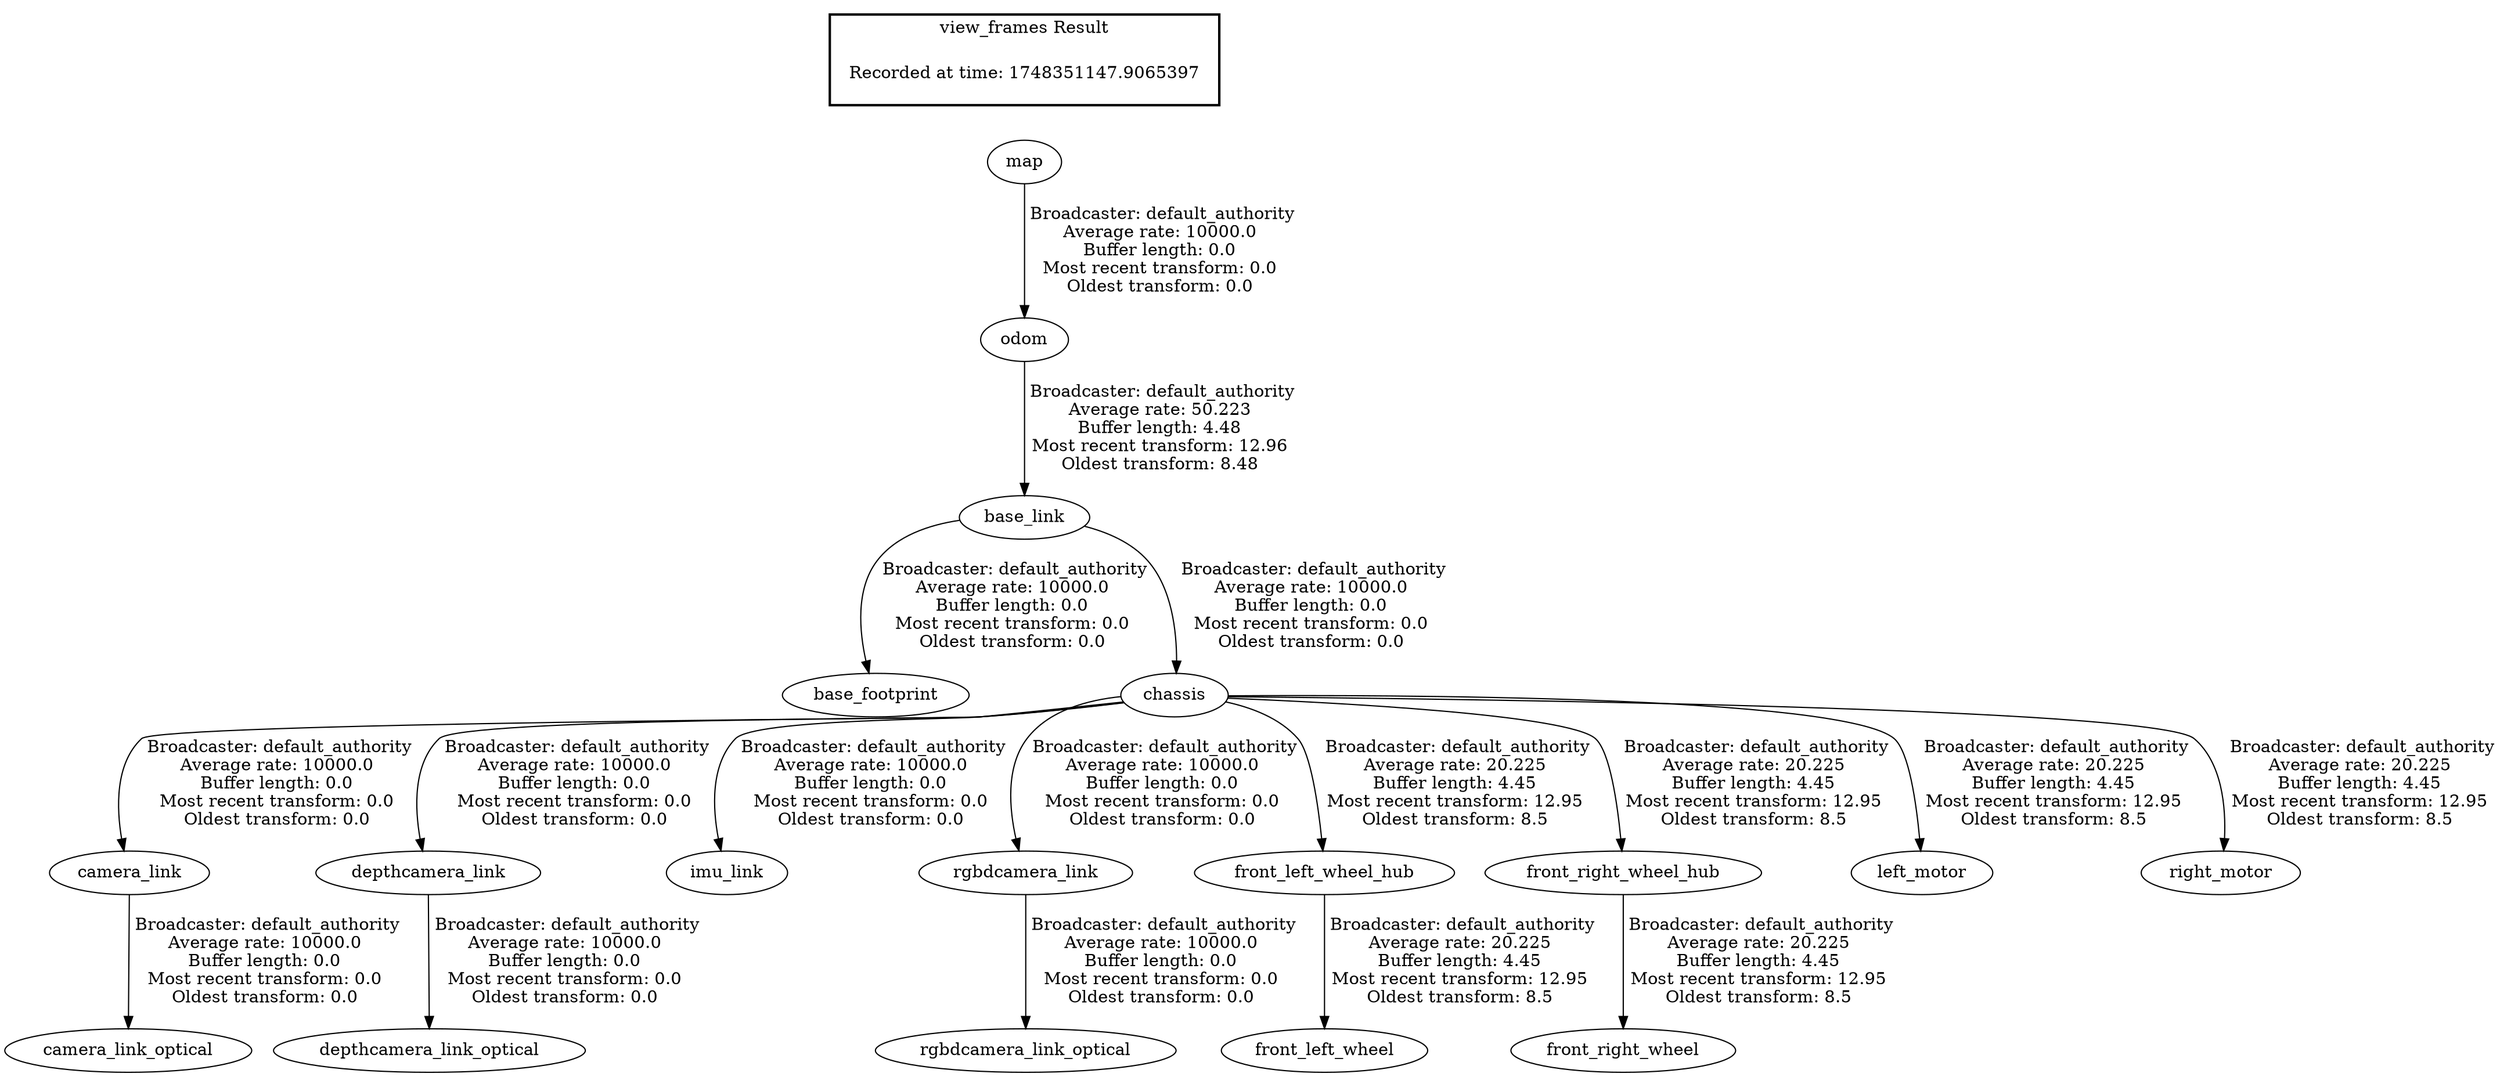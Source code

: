 digraph G {
"map" -> "odom"[label=" Broadcaster: default_authority\nAverage rate: 10000.0\nBuffer length: 0.0\nMost recent transform: 0.0\nOldest transform: 0.0\n"];
"base_link" -> "base_footprint"[label=" Broadcaster: default_authority\nAverage rate: 10000.0\nBuffer length: 0.0\nMost recent transform: 0.0\nOldest transform: 0.0\n"];
"odom" -> "base_link"[label=" Broadcaster: default_authority\nAverage rate: 50.223\nBuffer length: 4.48\nMost recent transform: 12.96\nOldest transform: 8.48\n"];
"base_link" -> "chassis"[label=" Broadcaster: default_authority\nAverage rate: 10000.0\nBuffer length: 0.0\nMost recent transform: 0.0\nOldest transform: 0.0\n"];
"chassis" -> "camera_link"[label=" Broadcaster: default_authority\nAverage rate: 10000.0\nBuffer length: 0.0\nMost recent transform: 0.0\nOldest transform: 0.0\n"];
"camera_link" -> "camera_link_optical"[label=" Broadcaster: default_authority\nAverage rate: 10000.0\nBuffer length: 0.0\nMost recent transform: 0.0\nOldest transform: 0.0\n"];
"chassis" -> "depthcamera_link"[label=" Broadcaster: default_authority\nAverage rate: 10000.0\nBuffer length: 0.0\nMost recent transform: 0.0\nOldest transform: 0.0\n"];
"depthcamera_link" -> "depthcamera_link_optical"[label=" Broadcaster: default_authority\nAverage rate: 10000.0\nBuffer length: 0.0\nMost recent transform: 0.0\nOldest transform: 0.0\n"];
"chassis" -> "imu_link"[label=" Broadcaster: default_authority\nAverage rate: 10000.0\nBuffer length: 0.0\nMost recent transform: 0.0\nOldest transform: 0.0\n"];
"chassis" -> "rgbdcamera_link"[label=" Broadcaster: default_authority\nAverage rate: 10000.0\nBuffer length: 0.0\nMost recent transform: 0.0\nOldest transform: 0.0\n"];
"rgbdcamera_link" -> "rgbdcamera_link_optical"[label=" Broadcaster: default_authority\nAverage rate: 10000.0\nBuffer length: 0.0\nMost recent transform: 0.0\nOldest transform: 0.0\n"];
"front_left_wheel_hub" -> "front_left_wheel"[label=" Broadcaster: default_authority\nAverage rate: 20.225\nBuffer length: 4.45\nMost recent transform: 12.95\nOldest transform: 8.5\n"];
"chassis" -> "front_left_wheel_hub"[label=" Broadcaster: default_authority\nAverage rate: 20.225\nBuffer length: 4.45\nMost recent transform: 12.95\nOldest transform: 8.5\n"];
"front_right_wheel_hub" -> "front_right_wheel"[label=" Broadcaster: default_authority\nAverage rate: 20.225\nBuffer length: 4.45\nMost recent transform: 12.95\nOldest transform: 8.5\n"];
"chassis" -> "front_right_wheel_hub"[label=" Broadcaster: default_authority\nAverage rate: 20.225\nBuffer length: 4.45\nMost recent transform: 12.95\nOldest transform: 8.5\n"];
"chassis" -> "left_motor"[label=" Broadcaster: default_authority\nAverage rate: 20.225\nBuffer length: 4.45\nMost recent transform: 12.95\nOldest transform: 8.5\n"];
"chassis" -> "right_motor"[label=" Broadcaster: default_authority\nAverage rate: 20.225\nBuffer length: 4.45\nMost recent transform: 12.95\nOldest transform: 8.5\n"];
edge [style=invis];
 subgraph cluster_legend { style=bold; color=black; label ="view_frames Result";
"Recorded at time: 1748351147.9065397"[ shape=plaintext ] ;
}->"map";
}